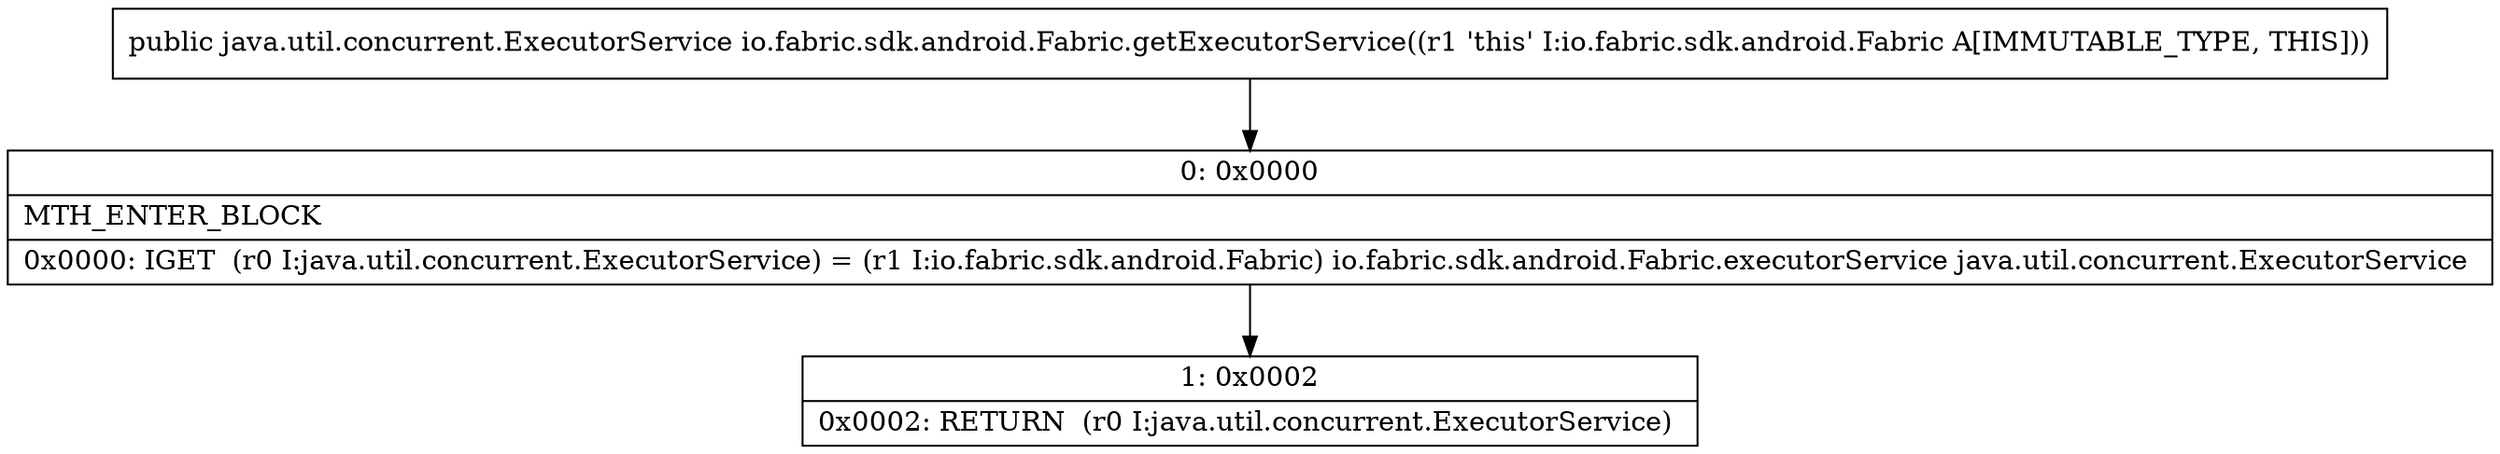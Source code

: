 digraph "CFG forio.fabric.sdk.android.Fabric.getExecutorService()Ljava\/util\/concurrent\/ExecutorService;" {
Node_0 [shape=record,label="{0\:\ 0x0000|MTH_ENTER_BLOCK\l|0x0000: IGET  (r0 I:java.util.concurrent.ExecutorService) = (r1 I:io.fabric.sdk.android.Fabric) io.fabric.sdk.android.Fabric.executorService java.util.concurrent.ExecutorService \l}"];
Node_1 [shape=record,label="{1\:\ 0x0002|0x0002: RETURN  (r0 I:java.util.concurrent.ExecutorService) \l}"];
MethodNode[shape=record,label="{public java.util.concurrent.ExecutorService io.fabric.sdk.android.Fabric.getExecutorService((r1 'this' I:io.fabric.sdk.android.Fabric A[IMMUTABLE_TYPE, THIS])) }"];
MethodNode -> Node_0;
Node_0 -> Node_1;
}

